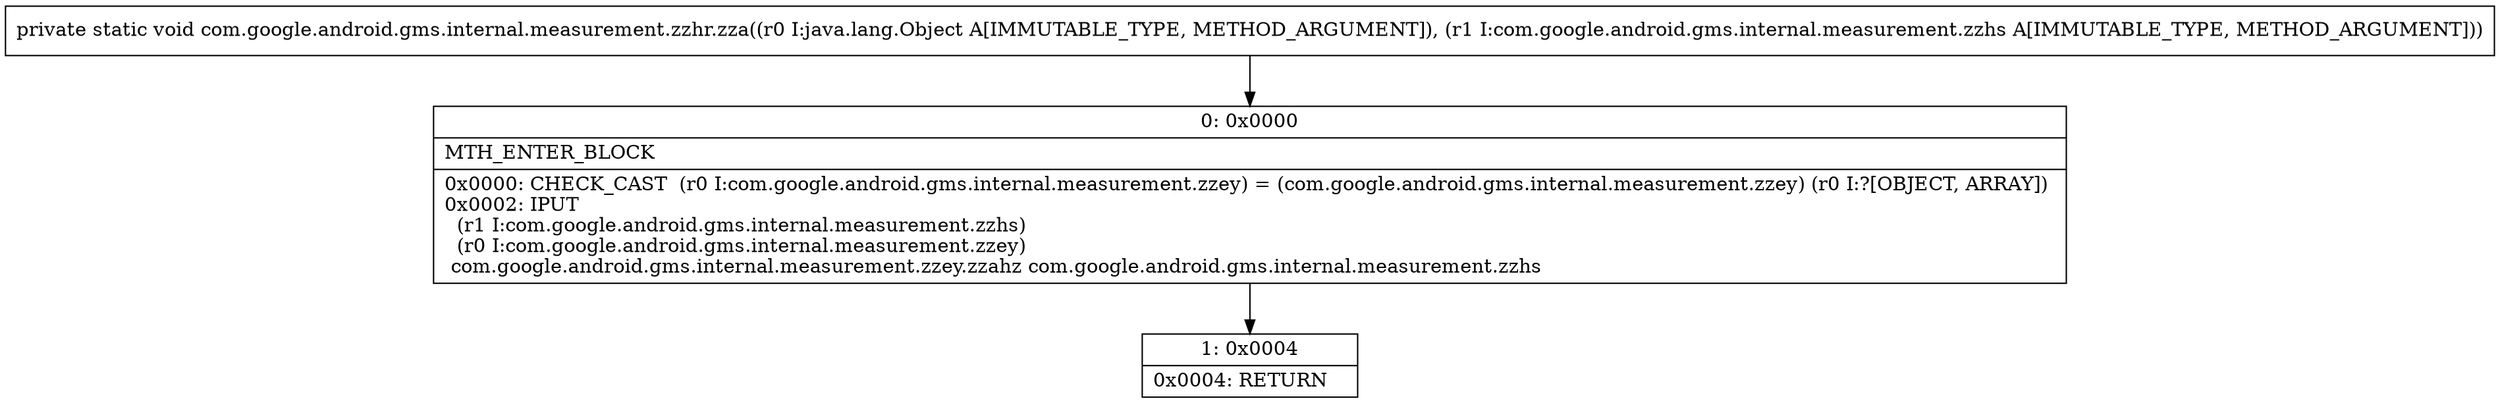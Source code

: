 digraph "CFG forcom.google.android.gms.internal.measurement.zzhr.zza(Ljava\/lang\/Object;Lcom\/google\/android\/gms\/internal\/measurement\/zzhs;)V" {
Node_0 [shape=record,label="{0\:\ 0x0000|MTH_ENTER_BLOCK\l|0x0000: CHECK_CAST  (r0 I:com.google.android.gms.internal.measurement.zzey) = (com.google.android.gms.internal.measurement.zzey) (r0 I:?[OBJECT, ARRAY]) \l0x0002: IPUT  \l  (r1 I:com.google.android.gms.internal.measurement.zzhs)\l  (r0 I:com.google.android.gms.internal.measurement.zzey)\l com.google.android.gms.internal.measurement.zzey.zzahz com.google.android.gms.internal.measurement.zzhs \l}"];
Node_1 [shape=record,label="{1\:\ 0x0004|0x0004: RETURN   \l}"];
MethodNode[shape=record,label="{private static void com.google.android.gms.internal.measurement.zzhr.zza((r0 I:java.lang.Object A[IMMUTABLE_TYPE, METHOD_ARGUMENT]), (r1 I:com.google.android.gms.internal.measurement.zzhs A[IMMUTABLE_TYPE, METHOD_ARGUMENT])) }"];
MethodNode -> Node_0;
Node_0 -> Node_1;
}

